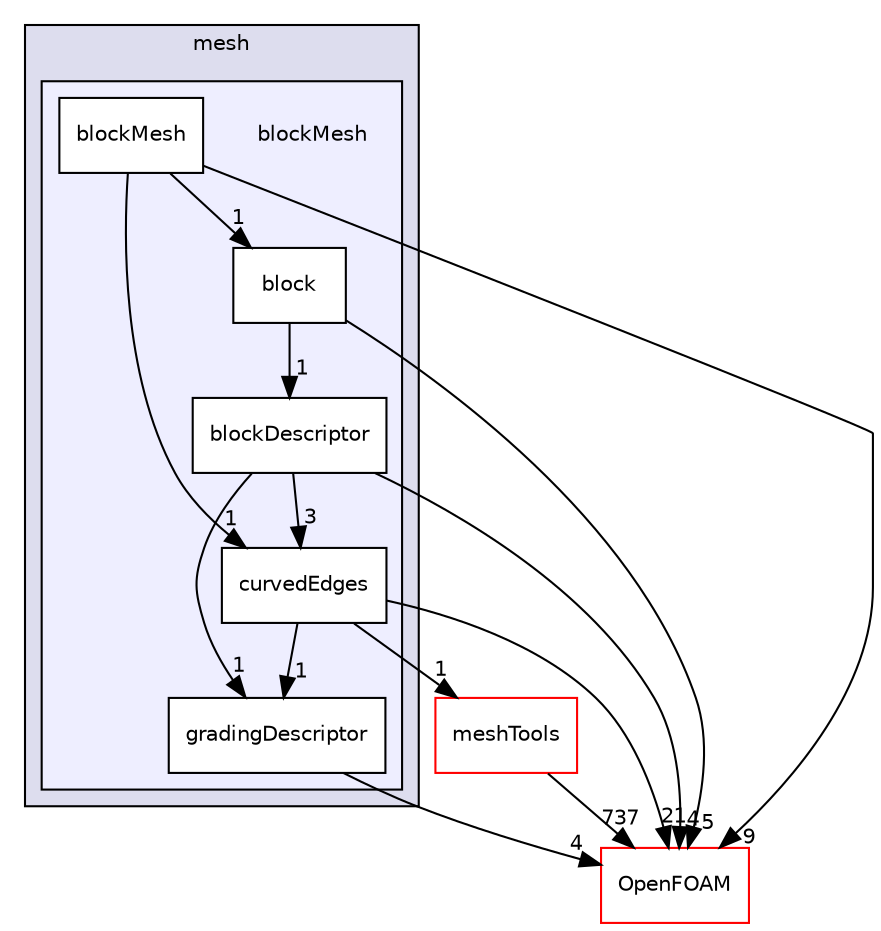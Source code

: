 digraph "src/mesh/blockMesh" {
  bgcolor=transparent;
  compound=true
  node [ fontsize="10", fontname="Helvetica"];
  edge [ labelfontsize="10", labelfontname="Helvetica"];
  subgraph clusterdir_7be0d8c199b9408ae01f5d77515b8def {
    graph [ bgcolor="#ddddee", pencolor="black", label="mesh" fontname="Helvetica", fontsize="10", URL="dir_7be0d8c199b9408ae01f5d77515b8def.html"]
  subgraph clusterdir_ade3ea1948a418ffb78a293f495540d7 {
    graph [ bgcolor="#eeeeff", pencolor="black", label="" URL="dir_ade3ea1948a418ffb78a293f495540d7.html"];
    dir_ade3ea1948a418ffb78a293f495540d7 [shape=plaintext label="blockMesh"];
    dir_937f863f14690a63cbdce29082a5e2df [shape=box label="block" color="black" fillcolor="white" style="filled" URL="dir_937f863f14690a63cbdce29082a5e2df.html"];
    dir_a3d52b2f9b3e65042a1bb91a49e53ba2 [shape=box label="blockDescriptor" color="black" fillcolor="white" style="filled" URL="dir_a3d52b2f9b3e65042a1bb91a49e53ba2.html"];
    dir_31b8270c210cc8b10b1c8fa0114be036 [shape=box label="blockMesh" color="black" fillcolor="white" style="filled" URL="dir_31b8270c210cc8b10b1c8fa0114be036.html"];
    dir_8447882a29dd15b2ac259f90a5263f87 [shape=box label="curvedEdges" color="black" fillcolor="white" style="filled" URL="dir_8447882a29dd15b2ac259f90a5263f87.html"];
    dir_3903f2573fdbc5abba7a817e773bfcbc [shape=box label="gradingDescriptor" color="black" fillcolor="white" style="filled" URL="dir_3903f2573fdbc5abba7a817e773bfcbc.html"];
  }
  }
  dir_ae30ad0bef50cf391b24c614251bb9fd [shape=box label="meshTools" color="red" URL="dir_ae30ad0bef50cf391b24c614251bb9fd.html"];
  dir_c5473ff19b20e6ec4dfe5c310b3778a8 [shape=box label="OpenFOAM" color="red" URL="dir_c5473ff19b20e6ec4dfe5c310b3778a8.html"];
  dir_ae30ad0bef50cf391b24c614251bb9fd->dir_c5473ff19b20e6ec4dfe5c310b3778a8 [headlabel="737", labeldistance=1.5 headhref="dir_001750_001896.html"];
  dir_8447882a29dd15b2ac259f90a5263f87->dir_ae30ad0bef50cf391b24c614251bb9fd [headlabel="1", labeldistance=1.5 headhref="dir_001724_001750.html"];
  dir_8447882a29dd15b2ac259f90a5263f87->dir_3903f2573fdbc5abba7a817e773bfcbc [headlabel="1", labeldistance=1.5 headhref="dir_001724_001725.html"];
  dir_8447882a29dd15b2ac259f90a5263f87->dir_c5473ff19b20e6ec4dfe5c310b3778a8 [headlabel="21", labeldistance=1.5 headhref="dir_001724_001896.html"];
  dir_937f863f14690a63cbdce29082a5e2df->dir_c5473ff19b20e6ec4dfe5c310b3778a8 [headlabel="5", labeldistance=1.5 headhref="dir_001721_001896.html"];
  dir_937f863f14690a63cbdce29082a5e2df->dir_a3d52b2f9b3e65042a1bb91a49e53ba2 [headlabel="1", labeldistance=1.5 headhref="dir_001721_001722.html"];
  dir_3903f2573fdbc5abba7a817e773bfcbc->dir_c5473ff19b20e6ec4dfe5c310b3778a8 [headlabel="4", labeldistance=1.5 headhref="dir_001725_001896.html"];
  dir_31b8270c210cc8b10b1c8fa0114be036->dir_8447882a29dd15b2ac259f90a5263f87 [headlabel="1", labeldistance=1.5 headhref="dir_001723_001724.html"];
  dir_31b8270c210cc8b10b1c8fa0114be036->dir_937f863f14690a63cbdce29082a5e2df [headlabel="1", labeldistance=1.5 headhref="dir_001723_001721.html"];
  dir_31b8270c210cc8b10b1c8fa0114be036->dir_c5473ff19b20e6ec4dfe5c310b3778a8 [headlabel="9", labeldistance=1.5 headhref="dir_001723_001896.html"];
  dir_a3d52b2f9b3e65042a1bb91a49e53ba2->dir_8447882a29dd15b2ac259f90a5263f87 [headlabel="3", labeldistance=1.5 headhref="dir_001722_001724.html"];
  dir_a3d52b2f9b3e65042a1bb91a49e53ba2->dir_3903f2573fdbc5abba7a817e773bfcbc [headlabel="1", labeldistance=1.5 headhref="dir_001722_001725.html"];
  dir_a3d52b2f9b3e65042a1bb91a49e53ba2->dir_c5473ff19b20e6ec4dfe5c310b3778a8 [headlabel="4", labeldistance=1.5 headhref="dir_001722_001896.html"];
}
